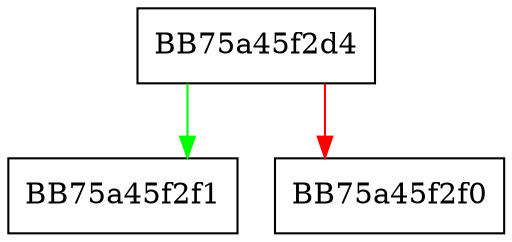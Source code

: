 digraph sqlite3StatusUp {
  node [shape="box"];
  graph [splines=ortho];
  BB75a45f2d4 -> BB75a45f2f1 [color="green"];
  BB75a45f2d4 -> BB75a45f2f0 [color="red"];
}
